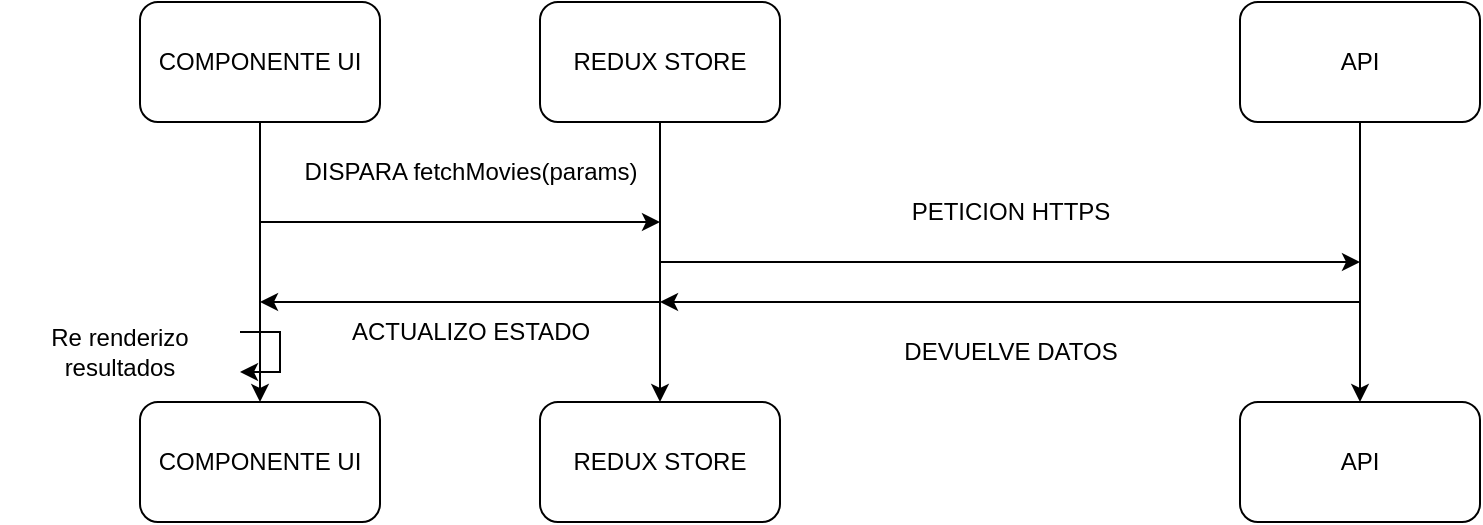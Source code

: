 <mxfile version="27.1.5">
  <diagram name="Página-1" id="Aslz4cG37kiKPqf3L19y">
    <mxGraphModel grid="1" page="1" gridSize="10" guides="1" tooltips="1" connect="1" arrows="1" fold="1" pageScale="1" pageWidth="827" pageHeight="1169" math="0" shadow="0">
      <root>
        <mxCell id="0" />
        <mxCell id="1" parent="0" />
        <mxCell id="UP7B-NuxRRa60GsuRa7K-8" style="edgeStyle=orthogonalEdgeStyle;rounded=0;orthogonalLoop=1;jettySize=auto;html=1;entryX=0.5;entryY=0;entryDx=0;entryDy=0;" edge="1" parent="1" source="UP7B-NuxRRa60GsuRa7K-2" target="UP7B-NuxRRa60GsuRa7K-5">
          <mxGeometry relative="1" as="geometry" />
        </mxCell>
        <mxCell id="UP7B-NuxRRa60GsuRa7K-2" value="COMPONENTE UI" style="rounded=1;whiteSpace=wrap;html=1;" vertex="1" parent="1">
          <mxGeometry x="80" y="90" width="120" height="60" as="geometry" />
        </mxCell>
        <mxCell id="UP7B-NuxRRa60GsuRa7K-7" style="rounded=0;orthogonalLoop=1;jettySize=auto;html=1;entryX=0.5;entryY=0;entryDx=0;entryDy=0;" edge="1" parent="1" source="UP7B-NuxRRa60GsuRa7K-3" target="UP7B-NuxRRa60GsuRa7K-6">
          <mxGeometry relative="1" as="geometry" />
        </mxCell>
        <mxCell id="UP7B-NuxRRa60GsuRa7K-3" value="REDUX STORE" style="rounded=1;whiteSpace=wrap;html=1;" vertex="1" parent="1">
          <mxGeometry x="280" y="90" width="120" height="60" as="geometry" />
        </mxCell>
        <mxCell id="UP7B-NuxRRa60GsuRa7K-15" style="edgeStyle=orthogonalEdgeStyle;rounded=0;orthogonalLoop=1;jettySize=auto;html=1;" edge="1" parent="1" source="UP7B-NuxRRa60GsuRa7K-4" target="UP7B-NuxRRa60GsuRa7K-14">
          <mxGeometry relative="1" as="geometry" />
        </mxCell>
        <mxCell id="UP7B-NuxRRa60GsuRa7K-4" value="API" style="rounded=1;whiteSpace=wrap;html=1;" vertex="1" parent="1">
          <mxGeometry x="630" y="90" width="120" height="60" as="geometry" />
        </mxCell>
        <mxCell id="UP7B-NuxRRa60GsuRa7K-5" value="COMPONENTE UI" style="rounded=1;whiteSpace=wrap;html=1;" vertex="1" parent="1">
          <mxGeometry x="80" y="290" width="120" height="60" as="geometry" />
        </mxCell>
        <mxCell id="UP7B-NuxRRa60GsuRa7K-6" value="REDUX STORE" style="rounded=1;whiteSpace=wrap;html=1;" vertex="1" parent="1">
          <mxGeometry x="280" y="290" width="120" height="60" as="geometry" />
        </mxCell>
        <mxCell id="UP7B-NuxRRa60GsuRa7K-10" value="" style="endArrow=classic;html=1;rounded=0;" edge="1" parent="1">
          <mxGeometry width="50" height="50" relative="1" as="geometry">
            <mxPoint x="140" y="200" as="sourcePoint" />
            <mxPoint x="340" y="200" as="targetPoint" />
          </mxGeometry>
        </mxCell>
        <mxCell id="UP7B-NuxRRa60GsuRa7K-11" value="DISPARA fetchMovies(params)" style="text;html=1;align=center;verticalAlign=middle;resizable=0;points=[];autosize=1;strokeColor=none;fillColor=none;" vertex="1" parent="1">
          <mxGeometry x="150" y="160" width="190" height="30" as="geometry" />
        </mxCell>
        <mxCell id="UP7B-NuxRRa60GsuRa7K-12" value="PETICION HTTPS" style="text;html=1;align=center;verticalAlign=middle;resizable=0;points=[];autosize=1;strokeColor=none;fillColor=none;" vertex="1" parent="1">
          <mxGeometry x="455" y="180" width="120" height="30" as="geometry" />
        </mxCell>
        <mxCell id="UP7B-NuxRRa60GsuRa7K-13" value="" style="endArrow=classic;html=1;rounded=0;" edge="1" parent="1">
          <mxGeometry width="50" height="50" relative="1" as="geometry">
            <mxPoint x="340" y="220" as="sourcePoint" />
            <mxPoint x="690" y="220" as="targetPoint" />
          </mxGeometry>
        </mxCell>
        <mxCell id="UP7B-NuxRRa60GsuRa7K-14" value="API" style="rounded=1;whiteSpace=wrap;html=1;" vertex="1" parent="1">
          <mxGeometry x="630" y="290" width="120" height="60" as="geometry" />
        </mxCell>
        <mxCell id="UP7B-NuxRRa60GsuRa7K-16" value="" style="endArrow=classic;html=1;rounded=0;" edge="1" parent="1">
          <mxGeometry width="50" height="50" relative="1" as="geometry">
            <mxPoint x="690" y="240" as="sourcePoint" />
            <mxPoint x="340" y="240" as="targetPoint" />
          </mxGeometry>
        </mxCell>
        <mxCell id="UP7B-NuxRRa60GsuRa7K-17" value="DEVUELVE DATOS" style="text;html=1;align=center;verticalAlign=middle;resizable=0;points=[];autosize=1;strokeColor=none;fillColor=none;" vertex="1" parent="1">
          <mxGeometry x="450" y="250" width="130" height="30" as="geometry" />
        </mxCell>
        <mxCell id="UP7B-NuxRRa60GsuRa7K-18" value="" style="endArrow=classic;html=1;rounded=0;" edge="1" parent="1">
          <mxGeometry width="50" height="50" relative="1" as="geometry">
            <mxPoint x="340" y="240" as="sourcePoint" />
            <mxPoint x="140" y="240" as="targetPoint" />
          </mxGeometry>
        </mxCell>
        <mxCell id="UP7B-NuxRRa60GsuRa7K-19" value="ACTUALIZO ESTADO" style="text;html=1;align=center;verticalAlign=middle;resizable=0;points=[];autosize=1;strokeColor=none;fillColor=none;" vertex="1" parent="1">
          <mxGeometry x="175" y="240" width="140" height="30" as="geometry" />
        </mxCell>
        <mxCell id="UP7B-NuxRRa60GsuRa7K-20" value="Re renderizo resultados" style="text;html=1;align=center;verticalAlign=middle;whiteSpace=wrap;rounded=0;" vertex="1" parent="1">
          <mxGeometry x="10" y="250" width="120" height="30" as="geometry" />
        </mxCell>
        <mxCell id="UP7B-NuxRRa60GsuRa7K-21" style="edgeStyle=orthogonalEdgeStyle;rounded=0;orthogonalLoop=1;jettySize=auto;html=1;" edge="1" parent="1" source="UP7B-NuxRRa60GsuRa7K-20" target="UP7B-NuxRRa60GsuRa7K-20">
          <mxGeometry relative="1" as="geometry" />
        </mxCell>
      </root>
    </mxGraphModel>
  </diagram>
</mxfile>
